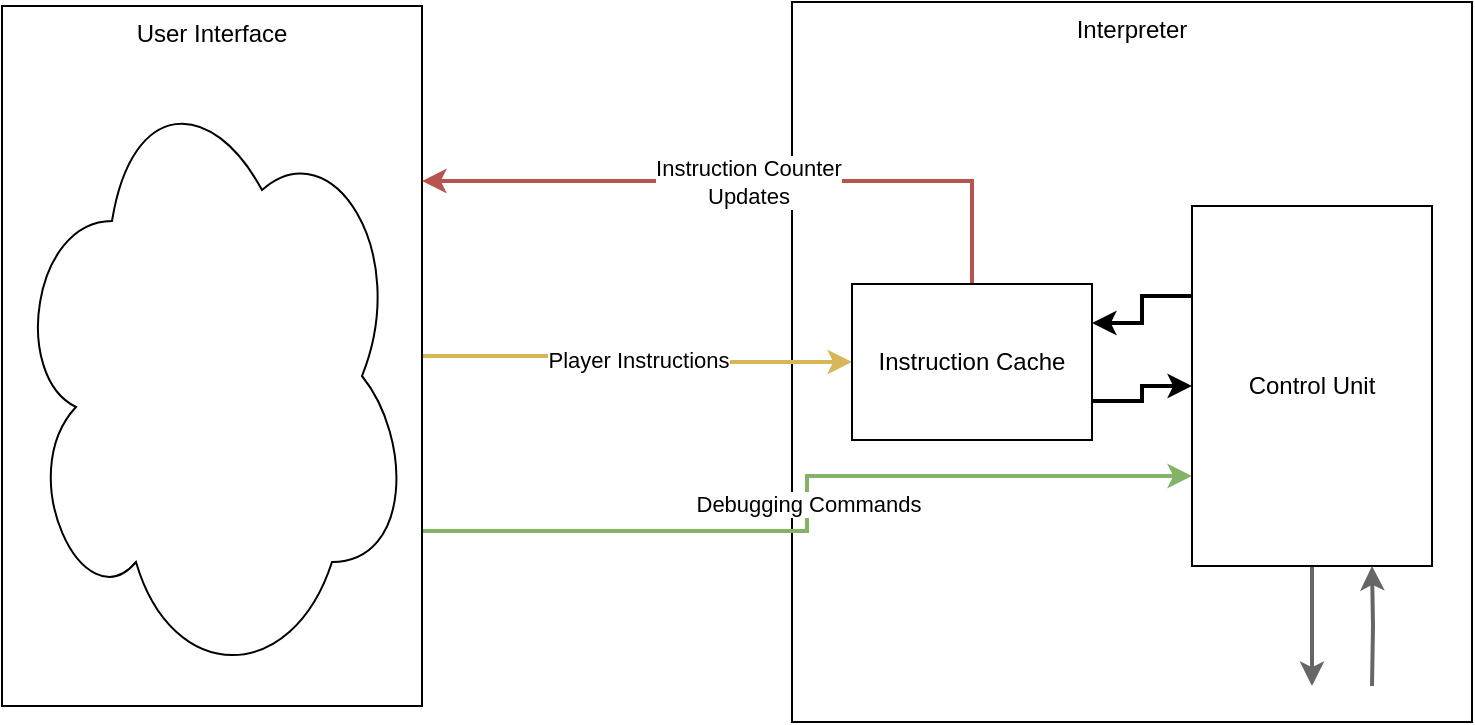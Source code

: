 <mxfile version="12.3.2" type="device" pages="1"><diagram id="O14-1sroqyvR8_t-HpBx" name="Page-1"><mxGraphModel dx="739" dy="574" grid="1" gridSize="10" guides="1" tooltips="1" connect="1" arrows="1" fold="1" page="1" pageScale="1" pageWidth="850" pageHeight="1100" math="0" shadow="0"><root><mxCell id="0"/><mxCell id="1" parent="0"/><mxCell id="TB_NfUlhFN7mA_nzPx4S-9" value="Interpreter" style="rounded=0;whiteSpace=wrap;html=1;shadow=0;comic=0;verticalAlign=top;" vertex="1" parent="1"><mxGeometry x="500" y="58" width="340" height="360" as="geometry"/></mxCell><mxCell id="TB_NfUlhFN7mA_nzPx4S-12" value="Debugging Commands" style="edgeStyle=orthogonalEdgeStyle;rounded=0;orthogonalLoop=1;jettySize=auto;html=1;exitX=1;exitY=0.75;exitDx=0;exitDy=0;strokeWidth=2;fillColor=#d5e8d4;strokeColor=#82b366;entryX=0;entryY=0.75;entryDx=0;entryDy=0;" edge="1" parent="1" source="TB_NfUlhFN7mA_nzPx4S-4" target="TB_NfUlhFN7mA_nzPx4S-18"><mxGeometry relative="1" as="geometry"><mxPoint x="590" y="460" as="targetPoint"/></mxGeometry></mxCell><mxCell id="TB_NfUlhFN7mA_nzPx4S-13" value="Player Instructions" style="edgeStyle=orthogonalEdgeStyle;rounded=0;orthogonalLoop=1;jettySize=auto;html=1;exitX=1;exitY=0.5;exitDx=0;exitDy=0;entryX=0;entryY=0.5;entryDx=0;entryDy=0;strokeWidth=2;fillColor=#fff2cc;strokeColor=#d6b656;" edge="1" parent="1" source="TB_NfUlhFN7mA_nzPx4S-4" target="TB_NfUlhFN7mA_nzPx4S-15"><mxGeometry relative="1" as="geometry"/></mxCell><mxCell id="TB_NfUlhFN7mA_nzPx4S-4" value="User Interface" style="rounded=0;whiteSpace=wrap;html=1;shadow=0;comic=0;verticalAlign=top;" vertex="1" parent="1"><mxGeometry x="105" y="60" width="210" height="350" as="geometry"/></mxCell><mxCell id="TB_NfUlhFN7mA_nzPx4S-14" value="Instruction Counter&lt;br&gt;Updates" style="edgeStyle=orthogonalEdgeStyle;rounded=0;orthogonalLoop=1;jettySize=auto;html=1;exitX=0.5;exitY=0;exitDx=0;exitDy=0;entryX=1;entryY=0.25;entryDx=0;entryDy=0;strokeWidth=2;fillColor=#f8cecc;strokeColor=#b85450;" edge="1" parent="1" source="TB_NfUlhFN7mA_nzPx4S-15" target="TB_NfUlhFN7mA_nzPx4S-4"><mxGeometry relative="1" as="geometry"/></mxCell><mxCell id="TB_NfUlhFN7mA_nzPx4S-22" style="edgeStyle=orthogonalEdgeStyle;rounded=0;orthogonalLoop=1;jettySize=auto;html=1;exitX=1;exitY=0.75;exitDx=0;exitDy=0;entryX=0;entryY=0.5;entryDx=0;entryDy=0;strokeWidth=2;" edge="1" parent="1" source="TB_NfUlhFN7mA_nzPx4S-15" target="TB_NfUlhFN7mA_nzPx4S-18"><mxGeometry relative="1" as="geometry"/></mxCell><mxCell id="TB_NfUlhFN7mA_nzPx4S-15" value="Instruction Cache" style="rounded=0;whiteSpace=wrap;html=1;" vertex="1" parent="1"><mxGeometry x="530" y="199" width="120" height="78" as="geometry"/></mxCell><mxCell id="TB_NfUlhFN7mA_nzPx4S-21" style="edgeStyle=orthogonalEdgeStyle;rounded=0;orthogonalLoop=1;jettySize=auto;html=1;exitX=0;exitY=0.25;exitDx=0;exitDy=0;entryX=1;entryY=0.25;entryDx=0;entryDy=0;strokeWidth=2;" edge="1" parent="1" source="TB_NfUlhFN7mA_nzPx4S-18" target="TB_NfUlhFN7mA_nzPx4S-15"><mxGeometry relative="1" as="geometry"/></mxCell><mxCell id="TB_NfUlhFN7mA_nzPx4S-23" style="edgeStyle=orthogonalEdgeStyle;rounded=0;orthogonalLoop=1;jettySize=auto;html=1;exitX=0.5;exitY=1;exitDx=0;exitDy=0;strokeWidth=2;gradientColor=#b3b3b3;fillColor=#f5f5f5;strokeColor=#666666;" edge="1" parent="1" source="TB_NfUlhFN7mA_nzPx4S-18"><mxGeometry relative="1" as="geometry"><mxPoint x="760" y="400" as="targetPoint"/></mxGeometry></mxCell><mxCell id="TB_NfUlhFN7mA_nzPx4S-18" value="Control Unit" style="rounded=0;whiteSpace=wrap;html=1;" vertex="1" parent="1"><mxGeometry x="700" y="160" width="120" height="180" as="geometry"/></mxCell><mxCell id="TB_NfUlhFN7mA_nzPx4S-24" style="edgeStyle=orthogonalEdgeStyle;rounded=0;orthogonalLoop=1;jettySize=auto;html=1;strokeWidth=2;entryX=0.75;entryY=1;entryDx=0;entryDy=0;gradientColor=#b3b3b3;fillColor=#f5f5f5;strokeColor=#666666;" edge="1" parent="1" target="TB_NfUlhFN7mA_nzPx4S-18"><mxGeometry relative="1" as="geometry"><mxPoint x="790" y="400" as="sourcePoint"/><Array as="points"/></mxGeometry></mxCell><mxCell id="TB_NfUlhFN7mA_nzPx4S-25" value="" style="ellipse;shape=cloud;whiteSpace=wrap;html=1;" vertex="1" parent="1"><mxGeometry x="110" y="90" width="200" height="310" as="geometry"/></mxCell></root></mxGraphModel></diagram></mxfile>